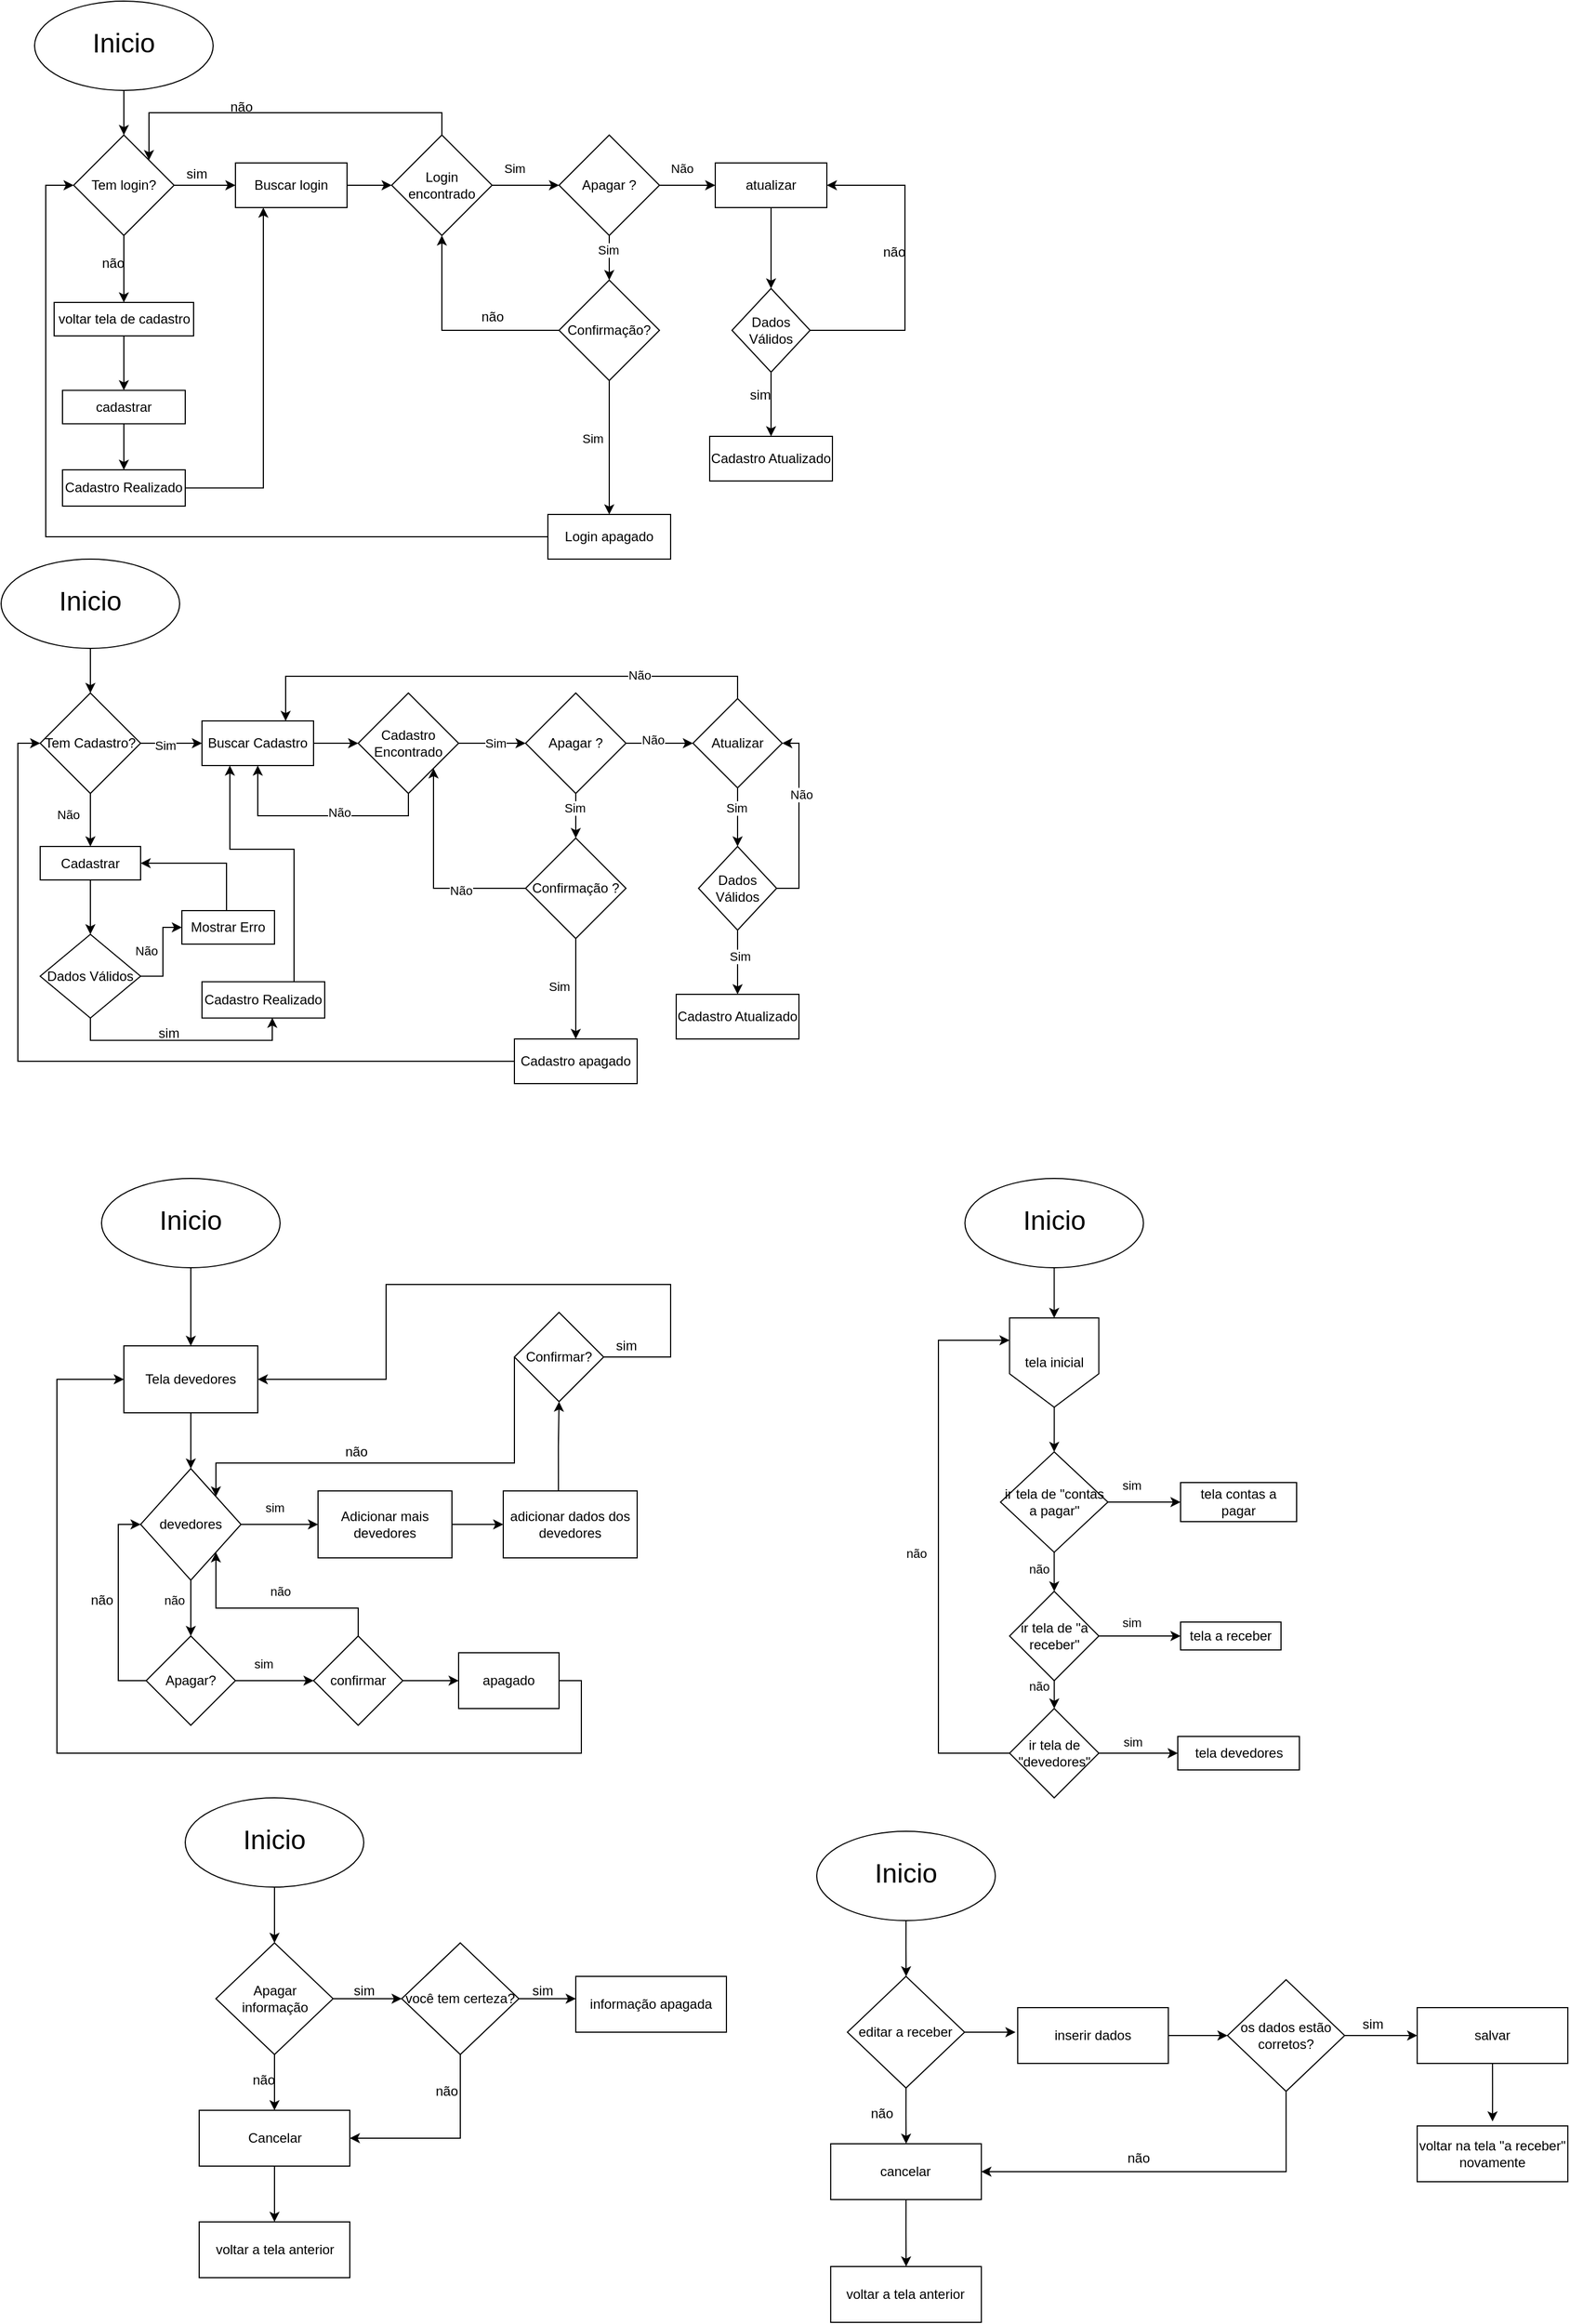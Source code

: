 <mxfile version="24.5.5" type="device">
  <diagram name="Página-1" id="ToC_K7_3noXc_YA-z4Sv">
    <mxGraphModel dx="1687" dy="2089" grid="1" gridSize="10" guides="1" tooltips="1" connect="1" arrows="1" fold="1" page="1" pageScale="1" pageWidth="827" pageHeight="1169" math="0" shadow="0">
      <root>
        <mxCell id="0" />
        <mxCell id="1" parent="0" />
        <mxCell id="uq9chqA1jIwlqfnX0zTk-1" style="edgeStyle=orthogonalEdgeStyle;rounded=0;orthogonalLoop=1;jettySize=auto;html=1;entryX=0.5;entryY=0;entryDx=0;entryDy=0;" parent="1" source="uq9chqA1jIwlqfnX0zTk-2" target="uq9chqA1jIwlqfnX0zTk-7" edge="1">
          <mxGeometry relative="1" as="geometry" />
        </mxCell>
        <mxCell id="uq9chqA1jIwlqfnX0zTk-2" value="&lt;p style=&quot;line-height: 120%;&quot;&gt;&lt;font style=&quot;font-size: 24px;&quot;&gt;Inicio&lt;/font&gt;&lt;/p&gt;" style="ellipse;whiteSpace=wrap;html=1;" parent="1" vertex="1">
          <mxGeometry x="70" y="270" width="160" height="80" as="geometry" />
        </mxCell>
        <mxCell id="uq9chqA1jIwlqfnX0zTk-3" style="edgeStyle=orthogonalEdgeStyle;rounded=0;orthogonalLoop=1;jettySize=auto;html=1;entryX=0;entryY=0.5;entryDx=0;entryDy=0;" parent="1" source="uq9chqA1jIwlqfnX0zTk-7" target="uq9chqA1jIwlqfnX0zTk-9" edge="1">
          <mxGeometry relative="1" as="geometry" />
        </mxCell>
        <mxCell id="uq9chqA1jIwlqfnX0zTk-4" value="Sim" style="edgeLabel;html=1;align=center;verticalAlign=middle;resizable=0;points=[];" parent="uq9chqA1jIwlqfnX0zTk-3" vertex="1" connectable="0">
          <mxGeometry x="-0.2" y="-2" relative="1" as="geometry">
            <mxPoint as="offset" />
          </mxGeometry>
        </mxCell>
        <mxCell id="uq9chqA1jIwlqfnX0zTk-5" style="edgeStyle=orthogonalEdgeStyle;rounded=0;orthogonalLoop=1;jettySize=auto;html=1;exitX=0.5;exitY=1;exitDx=0;exitDy=0;" parent="1" source="uq9chqA1jIwlqfnX0zTk-7" target="uq9chqA1jIwlqfnX0zTk-39" edge="1">
          <mxGeometry relative="1" as="geometry" />
        </mxCell>
        <mxCell id="uq9chqA1jIwlqfnX0zTk-6" value="Não" style="edgeLabel;html=1;align=center;verticalAlign=middle;resizable=0;points=[];" parent="uq9chqA1jIwlqfnX0zTk-5" vertex="1" connectable="0">
          <mxGeometry x="-0.479" y="-1" relative="1" as="geometry">
            <mxPoint x="-19" y="6" as="offset" />
          </mxGeometry>
        </mxCell>
        <mxCell id="uq9chqA1jIwlqfnX0zTk-7" value="Tem Cadastro?" style="rhombus;whiteSpace=wrap;html=1;" parent="1" vertex="1">
          <mxGeometry x="105" y="390" width="90" height="90" as="geometry" />
        </mxCell>
        <mxCell id="uq9chqA1jIwlqfnX0zTk-8" style="edgeStyle=orthogonalEdgeStyle;rounded=0;orthogonalLoop=1;jettySize=auto;html=1;exitX=1;exitY=0.5;exitDx=0;exitDy=0;entryX=0;entryY=0.5;entryDx=0;entryDy=0;" parent="1" source="uq9chqA1jIwlqfnX0zTk-9" target="uq9chqA1jIwlqfnX0zTk-14" edge="1">
          <mxGeometry relative="1" as="geometry" />
        </mxCell>
        <mxCell id="uq9chqA1jIwlqfnX0zTk-9" value="Buscar Cadastro" style="rounded=0;whiteSpace=wrap;html=1;" parent="1" vertex="1">
          <mxGeometry x="250" y="415" width="100" height="40" as="geometry" />
        </mxCell>
        <mxCell id="uq9chqA1jIwlqfnX0zTk-10" style="edgeStyle=orthogonalEdgeStyle;rounded=0;orthogonalLoop=1;jettySize=auto;html=1;exitX=0.5;exitY=1;exitDx=0;exitDy=0;entryX=0.5;entryY=1;entryDx=0;entryDy=0;" parent="1" source="uq9chqA1jIwlqfnX0zTk-14" target="uq9chqA1jIwlqfnX0zTk-9" edge="1">
          <mxGeometry relative="1" as="geometry" />
        </mxCell>
        <mxCell id="uq9chqA1jIwlqfnX0zTk-11" value="Não" style="edgeLabel;html=1;align=center;verticalAlign=middle;resizable=0;points=[];" parent="uq9chqA1jIwlqfnX0zTk-10" vertex="1" connectable="0">
          <mxGeometry x="-0.182" y="-3" relative="1" as="geometry">
            <mxPoint as="offset" />
          </mxGeometry>
        </mxCell>
        <mxCell id="uq9chqA1jIwlqfnX0zTk-12" style="edgeStyle=orthogonalEdgeStyle;rounded=0;orthogonalLoop=1;jettySize=auto;html=1;exitX=1;exitY=0.5;exitDx=0;exitDy=0;entryX=0;entryY=0.5;entryDx=0;entryDy=0;" parent="1" source="uq9chqA1jIwlqfnX0zTk-14" target="uq9chqA1jIwlqfnX0zTk-19" edge="1">
          <mxGeometry relative="1" as="geometry" />
        </mxCell>
        <mxCell id="uq9chqA1jIwlqfnX0zTk-13" value="Sim" style="edgeLabel;html=1;align=center;verticalAlign=middle;resizable=0;points=[];" parent="uq9chqA1jIwlqfnX0zTk-12" vertex="1" connectable="0">
          <mxGeometry x="0.087" relative="1" as="geometry">
            <mxPoint as="offset" />
          </mxGeometry>
        </mxCell>
        <mxCell id="uq9chqA1jIwlqfnX0zTk-14" value="Cadastro Encontrado" style="rhombus;whiteSpace=wrap;html=1;" parent="1" vertex="1">
          <mxGeometry x="390" y="390" width="90" height="90" as="geometry" />
        </mxCell>
        <mxCell id="uq9chqA1jIwlqfnX0zTk-15" style="edgeStyle=orthogonalEdgeStyle;rounded=0;orthogonalLoop=1;jettySize=auto;html=1;exitX=0.5;exitY=1;exitDx=0;exitDy=0;entryX=0.5;entryY=0;entryDx=0;entryDy=0;" parent="1" source="uq9chqA1jIwlqfnX0zTk-19" target="uq9chqA1jIwlqfnX0zTk-24" edge="1">
          <mxGeometry relative="1" as="geometry" />
        </mxCell>
        <mxCell id="uq9chqA1jIwlqfnX0zTk-16" value="Sim" style="edgeLabel;html=1;align=center;verticalAlign=middle;resizable=0;points=[];" parent="uq9chqA1jIwlqfnX0zTk-15" vertex="1" connectable="0">
          <mxGeometry x="-0.379" y="-1" relative="1" as="geometry">
            <mxPoint as="offset" />
          </mxGeometry>
        </mxCell>
        <mxCell id="uq9chqA1jIwlqfnX0zTk-17" style="edgeStyle=orthogonalEdgeStyle;rounded=0;orthogonalLoop=1;jettySize=auto;html=1;exitX=1;exitY=0.5;exitDx=0;exitDy=0;entryX=0;entryY=0.5;entryDx=0;entryDy=0;" parent="1" source="uq9chqA1jIwlqfnX0zTk-19" target="uq9chqA1jIwlqfnX0zTk-31" edge="1">
          <mxGeometry relative="1" as="geometry" />
        </mxCell>
        <mxCell id="uq9chqA1jIwlqfnX0zTk-18" value="Não" style="edgeLabel;html=1;align=center;verticalAlign=middle;resizable=0;points=[];" parent="uq9chqA1jIwlqfnX0zTk-17" vertex="1" connectable="0">
          <mxGeometry x="-0.221" y="3" relative="1" as="geometry">
            <mxPoint as="offset" />
          </mxGeometry>
        </mxCell>
        <mxCell id="uq9chqA1jIwlqfnX0zTk-19" value="Apagar ?" style="rhombus;whiteSpace=wrap;html=1;" parent="1" vertex="1">
          <mxGeometry x="540" y="390" width="90" height="90" as="geometry" />
        </mxCell>
        <mxCell id="uq9chqA1jIwlqfnX0zTk-20" style="edgeStyle=orthogonalEdgeStyle;rounded=0;orthogonalLoop=1;jettySize=auto;html=1;exitX=0.5;exitY=1;exitDx=0;exitDy=0;entryX=0.5;entryY=0;entryDx=0;entryDy=0;" parent="1" source="uq9chqA1jIwlqfnX0zTk-24" target="uq9chqA1jIwlqfnX0zTk-26" edge="1">
          <mxGeometry relative="1" as="geometry" />
        </mxCell>
        <mxCell id="uq9chqA1jIwlqfnX0zTk-21" value="Sim" style="edgeLabel;html=1;align=center;verticalAlign=middle;resizable=0;points=[];" parent="uq9chqA1jIwlqfnX0zTk-20" vertex="1" connectable="0">
          <mxGeometry x="-0.425" y="-1" relative="1" as="geometry">
            <mxPoint x="-14" y="17" as="offset" />
          </mxGeometry>
        </mxCell>
        <mxCell id="uq9chqA1jIwlqfnX0zTk-22" style="edgeStyle=orthogonalEdgeStyle;rounded=0;orthogonalLoop=1;jettySize=auto;html=1;entryX=1;entryY=1;entryDx=0;entryDy=0;" parent="1" source="uq9chqA1jIwlqfnX0zTk-24" target="uq9chqA1jIwlqfnX0zTk-14" edge="1">
          <mxGeometry relative="1" as="geometry" />
        </mxCell>
        <mxCell id="uq9chqA1jIwlqfnX0zTk-23" value="Não" style="edgeLabel;html=1;align=center;verticalAlign=middle;resizable=0;points=[];" parent="uq9chqA1jIwlqfnX0zTk-22" vertex="1" connectable="0">
          <mxGeometry x="-0.385" y="2" relative="1" as="geometry">
            <mxPoint as="offset" />
          </mxGeometry>
        </mxCell>
        <mxCell id="uq9chqA1jIwlqfnX0zTk-24" value="Confirmação ?" style="rhombus;whiteSpace=wrap;html=1;" parent="1" vertex="1">
          <mxGeometry x="540" y="520" width="90" height="90" as="geometry" />
        </mxCell>
        <mxCell id="uq9chqA1jIwlqfnX0zTk-25" style="edgeStyle=orthogonalEdgeStyle;rounded=0;orthogonalLoop=1;jettySize=auto;html=1;entryX=0;entryY=0.5;entryDx=0;entryDy=0;" parent="1" source="uq9chqA1jIwlqfnX0zTk-26" target="uq9chqA1jIwlqfnX0zTk-7" edge="1">
          <mxGeometry relative="1" as="geometry" />
        </mxCell>
        <mxCell id="uq9chqA1jIwlqfnX0zTk-26" value="Cadastro apagado" style="rounded=0;whiteSpace=wrap;html=1;" parent="1" vertex="1">
          <mxGeometry x="530" y="700" width="110" height="40" as="geometry" />
        </mxCell>
        <mxCell id="uq9chqA1jIwlqfnX0zTk-27" style="edgeStyle=orthogonalEdgeStyle;rounded=0;orthogonalLoop=1;jettySize=auto;html=1;entryX=0.5;entryY=0;entryDx=0;entryDy=0;" parent="1" source="uq9chqA1jIwlqfnX0zTk-31" target="uq9chqA1jIwlqfnX0zTk-36" edge="1">
          <mxGeometry relative="1" as="geometry" />
        </mxCell>
        <mxCell id="uq9chqA1jIwlqfnX0zTk-28" value="Sim" style="edgeLabel;html=1;align=center;verticalAlign=middle;resizable=0;points=[];" parent="uq9chqA1jIwlqfnX0zTk-27" vertex="1" connectable="0">
          <mxGeometry x="-0.329" y="-1" relative="1" as="geometry">
            <mxPoint as="offset" />
          </mxGeometry>
        </mxCell>
        <mxCell id="uq9chqA1jIwlqfnX0zTk-29" style="edgeStyle=orthogonalEdgeStyle;rounded=0;orthogonalLoop=1;jettySize=auto;html=1;exitX=0.5;exitY=0;exitDx=0;exitDy=0;entryX=0.75;entryY=0;entryDx=0;entryDy=0;" parent="1" source="uq9chqA1jIwlqfnX0zTk-31" target="uq9chqA1jIwlqfnX0zTk-9" edge="1">
          <mxGeometry relative="1" as="geometry" />
        </mxCell>
        <mxCell id="uq9chqA1jIwlqfnX0zTk-30" value="Não" style="edgeLabel;html=1;align=center;verticalAlign=middle;resizable=0;points=[];" parent="uq9chqA1jIwlqfnX0zTk-29" vertex="1" connectable="0">
          <mxGeometry x="-0.534" y="-1" relative="1" as="geometry">
            <mxPoint as="offset" />
          </mxGeometry>
        </mxCell>
        <mxCell id="uq9chqA1jIwlqfnX0zTk-31" value="Atualizar" style="rhombus;whiteSpace=wrap;html=1;" parent="1" vertex="1">
          <mxGeometry x="690" y="395" width="80" height="80" as="geometry" />
        </mxCell>
        <mxCell id="uq9chqA1jIwlqfnX0zTk-32" style="edgeStyle=orthogonalEdgeStyle;rounded=0;orthogonalLoop=1;jettySize=auto;html=1;exitX=1;exitY=0.5;exitDx=0;exitDy=0;entryX=1;entryY=0.5;entryDx=0;entryDy=0;" parent="1" source="uq9chqA1jIwlqfnX0zTk-36" target="uq9chqA1jIwlqfnX0zTk-31" edge="1">
          <mxGeometry relative="1" as="geometry" />
        </mxCell>
        <mxCell id="uq9chqA1jIwlqfnX0zTk-33" value="Não" style="edgeLabel;html=1;align=center;verticalAlign=middle;resizable=0;points=[];" parent="uq9chqA1jIwlqfnX0zTk-32" vertex="1" connectable="0">
          <mxGeometry x="0.263" y="-2" relative="1" as="geometry">
            <mxPoint as="offset" />
          </mxGeometry>
        </mxCell>
        <mxCell id="uq9chqA1jIwlqfnX0zTk-34" style="edgeStyle=orthogonalEdgeStyle;rounded=0;orthogonalLoop=1;jettySize=auto;html=1;exitX=0.5;exitY=1;exitDx=0;exitDy=0;entryX=0.5;entryY=0;entryDx=0;entryDy=0;" parent="1" source="uq9chqA1jIwlqfnX0zTk-36" target="uq9chqA1jIwlqfnX0zTk-37" edge="1">
          <mxGeometry relative="1" as="geometry" />
        </mxCell>
        <mxCell id="uq9chqA1jIwlqfnX0zTk-35" value="Sim" style="edgeLabel;html=1;align=center;verticalAlign=middle;resizable=0;points=[];" parent="uq9chqA1jIwlqfnX0zTk-34" vertex="1" connectable="0">
          <mxGeometry x="-0.175" y="2" relative="1" as="geometry">
            <mxPoint as="offset" />
          </mxGeometry>
        </mxCell>
        <mxCell id="uq9chqA1jIwlqfnX0zTk-36" value="Dados Válidos" style="rhombus;whiteSpace=wrap;html=1;" parent="1" vertex="1">
          <mxGeometry x="695" y="527.5" width="70" height="75" as="geometry" />
        </mxCell>
        <mxCell id="uq9chqA1jIwlqfnX0zTk-37" value="Cadastro Atualizado" style="rounded=0;whiteSpace=wrap;html=1;" parent="1" vertex="1">
          <mxGeometry x="675" y="660" width="110" height="40" as="geometry" />
        </mxCell>
        <mxCell id="uq9chqA1jIwlqfnX0zTk-38" style="edgeStyle=orthogonalEdgeStyle;rounded=0;orthogonalLoop=1;jettySize=auto;html=1;entryX=0.5;entryY=0;entryDx=0;entryDy=0;" parent="1" source="uq9chqA1jIwlqfnX0zTk-39" target="uq9chqA1jIwlqfnX0zTk-45" edge="1">
          <mxGeometry relative="1" as="geometry" />
        </mxCell>
        <mxCell id="uq9chqA1jIwlqfnX0zTk-39" value="Cadastrar" style="rounded=0;whiteSpace=wrap;html=1;" parent="1" vertex="1">
          <mxGeometry x="105" y="527.5" width="90" height="30" as="geometry" />
        </mxCell>
        <mxCell id="uq9chqA1jIwlqfnX0zTk-41" style="edgeStyle=orthogonalEdgeStyle;rounded=0;orthogonalLoop=1;jettySize=auto;html=1;entryX=0;entryY=0.5;entryDx=0;entryDy=0;" parent="1" source="uq9chqA1jIwlqfnX0zTk-45" target="uq9chqA1jIwlqfnX0zTk-47" edge="1">
          <mxGeometry relative="1" as="geometry" />
        </mxCell>
        <mxCell id="uq9chqA1jIwlqfnX0zTk-42" value="Não" style="edgeLabel;html=1;align=center;verticalAlign=middle;resizable=0;points=[];" parent="uq9chqA1jIwlqfnX0zTk-41" vertex="1" connectable="0">
          <mxGeometry x="0.004" relative="1" as="geometry">
            <mxPoint x="-15" y="-3" as="offset" />
          </mxGeometry>
        </mxCell>
        <mxCell id="uq9chqA1jIwlqfnX0zTk-45" value="Dados Válidos" style="rhombus;whiteSpace=wrap;html=1;" parent="1" vertex="1">
          <mxGeometry x="105" y="606.25" width="90" height="75" as="geometry" />
        </mxCell>
        <mxCell id="uq9chqA1jIwlqfnX0zTk-46" style="edgeStyle=orthogonalEdgeStyle;rounded=0;orthogonalLoop=1;jettySize=auto;html=1;entryX=1;entryY=0.5;entryDx=0;entryDy=0;" parent="1" source="uq9chqA1jIwlqfnX0zTk-47" target="uq9chqA1jIwlqfnX0zTk-39" edge="1">
          <mxGeometry relative="1" as="geometry">
            <Array as="points">
              <mxPoint x="272" y="543" />
            </Array>
          </mxGeometry>
        </mxCell>
        <mxCell id="uq9chqA1jIwlqfnX0zTk-47" value="Mostrar Erro" style="rounded=0;whiteSpace=wrap;html=1;" parent="1" vertex="1">
          <mxGeometry x="232" y="585" width="83" height="30" as="geometry" />
        </mxCell>
        <mxCell id="WmbxqslVKY_WEtifSj2N-9" style="edgeStyle=orthogonalEdgeStyle;rounded=0;orthogonalLoop=1;jettySize=auto;html=1;exitX=0.75;exitY=0;exitDx=0;exitDy=0;entryX=0.25;entryY=1;entryDx=0;entryDy=0;" parent="1" source="uq9chqA1jIwlqfnX0zTk-49" target="uq9chqA1jIwlqfnX0zTk-9" edge="1">
          <mxGeometry relative="1" as="geometry">
            <Array as="points">
              <mxPoint x="333" y="530" />
              <mxPoint x="275" y="530" />
            </Array>
          </mxGeometry>
        </mxCell>
        <mxCell id="uq9chqA1jIwlqfnX0zTk-49" value="Cadastro Realizado" style="rounded=0;whiteSpace=wrap;html=1;" parent="1" vertex="1">
          <mxGeometry x="250" y="648.75" width="110" height="32.5" as="geometry" />
        </mxCell>
        <mxCell id="uq9chqA1jIwlqfnX0zTk-50" style="edgeStyle=orthogonalEdgeStyle;rounded=0;orthogonalLoop=1;jettySize=auto;html=1;exitX=0.5;exitY=1;exitDx=0;exitDy=0;entryX=0.5;entryY=0;entryDx=0;entryDy=0;" parent="1" edge="1">
          <mxGeometry relative="1" as="geometry">
            <mxPoint x="1296" y="475.0" as="sourcePoint" />
          </mxGeometry>
        </mxCell>
        <mxCell id="uq9chqA1jIwlqfnX0zTk-51" style="edgeStyle=orthogonalEdgeStyle;rounded=0;orthogonalLoop=1;jettySize=auto;html=1;exitX=0.5;exitY=1;exitDx=0;exitDy=0;entryX=0.5;entryY=0;entryDx=0;entryDy=0;" parent="1" edge="1">
          <mxGeometry relative="1" as="geometry">
            <mxPoint x="1296" y="605.0" as="sourcePoint" />
          </mxGeometry>
        </mxCell>
        <mxCell id="uq9chqA1jIwlqfnX0zTk-52" style="edgeStyle=orthogonalEdgeStyle;rounded=0;orthogonalLoop=1;jettySize=auto;html=1;entryX=0;entryY=0.5;entryDx=0;entryDy=0;" parent="1" edge="1">
          <mxGeometry relative="1" as="geometry">
            <mxPoint x="1480" y="345" as="targetPoint" />
          </mxGeometry>
        </mxCell>
        <mxCell id="uq9chqA1jIwlqfnX0zTk-92" value="" style="edgeStyle=orthogonalEdgeStyle;rounded=0;orthogonalLoop=1;jettySize=auto;html=1;" parent="1" source="uq9chqA1jIwlqfnX0zTk-93" target="uq9chqA1jIwlqfnX0zTk-95" edge="1">
          <mxGeometry relative="1" as="geometry" />
        </mxCell>
        <mxCell id="uq9chqA1jIwlqfnX0zTk-93" value="&lt;p style=&quot;line-height: 120%;&quot;&gt;&lt;font style=&quot;font-size: 24px;&quot;&gt;Inicio&lt;/font&gt;&lt;/p&gt;" style="ellipse;whiteSpace=wrap;html=1;" parent="1" vertex="1">
          <mxGeometry x="933.75" y="825" width="160" height="80" as="geometry" />
        </mxCell>
        <mxCell id="uq9chqA1jIwlqfnX0zTk-94" value="" style="edgeStyle=orthogonalEdgeStyle;rounded=0;orthogonalLoop=1;jettySize=auto;html=1;" parent="1" source="uq9chqA1jIwlqfnX0zTk-95" target="uq9chqA1jIwlqfnX0zTk-100" edge="1">
          <mxGeometry relative="1" as="geometry" />
        </mxCell>
        <mxCell id="uq9chqA1jIwlqfnX0zTk-95" value="tela inicial" style="shape=offPageConnector;whiteSpace=wrap;html=1;" parent="1" vertex="1">
          <mxGeometry x="973.75" y="950" width="80" height="80" as="geometry" />
        </mxCell>
        <mxCell id="uq9chqA1jIwlqfnX0zTk-96" value="" style="edgeStyle=orthogonalEdgeStyle;rounded=0;orthogonalLoop=1;jettySize=auto;html=1;" parent="1" source="uq9chqA1jIwlqfnX0zTk-100" target="uq9chqA1jIwlqfnX0zTk-110" edge="1">
          <mxGeometry relative="1" as="geometry" />
        </mxCell>
        <mxCell id="uq9chqA1jIwlqfnX0zTk-97" value="não" style="edgeLabel;html=1;align=center;verticalAlign=middle;resizable=0;points=[];" parent="uq9chqA1jIwlqfnX0zTk-96" vertex="1" connectable="0">
          <mxGeometry x="-0.541" y="1" relative="1" as="geometry">
            <mxPoint x="-15" y="7" as="offset" />
          </mxGeometry>
        </mxCell>
        <mxCell id="uq9chqA1jIwlqfnX0zTk-98" value="" style="edgeStyle=orthogonalEdgeStyle;rounded=0;orthogonalLoop=1;jettySize=auto;html=1;" parent="1" source="uq9chqA1jIwlqfnX0zTk-100" target="uq9chqA1jIwlqfnX0zTk-111" edge="1">
          <mxGeometry relative="1" as="geometry" />
        </mxCell>
        <mxCell id="uq9chqA1jIwlqfnX0zTk-99" value="sim" style="edgeLabel;html=1;align=center;verticalAlign=middle;resizable=0;points=[];" parent="uq9chqA1jIwlqfnX0zTk-98" vertex="1" connectable="0">
          <mxGeometry x="-0.106" y="-1" relative="1" as="geometry">
            <mxPoint x="-8" y="-16" as="offset" />
          </mxGeometry>
        </mxCell>
        <mxCell id="uq9chqA1jIwlqfnX0zTk-100" value="ir tela de &quot;contas&lt;div&gt;a pagar&quot;&lt;/div&gt;" style="rhombus;whiteSpace=wrap;html=1;" parent="1" vertex="1">
          <mxGeometry x="965.63" y="1070" width="96.25" height="90" as="geometry" />
        </mxCell>
        <mxCell id="uq9chqA1jIwlqfnX0zTk-101" style="edgeStyle=orthogonalEdgeStyle;rounded=0;orthogonalLoop=1;jettySize=auto;html=1;exitX=0;exitY=0.5;exitDx=0;exitDy=0;entryX=0;entryY=0.25;entryDx=0;entryDy=0;" parent="1" source="uq9chqA1jIwlqfnX0zTk-105" target="uq9chqA1jIwlqfnX0zTk-95" edge="1">
          <mxGeometry relative="1" as="geometry">
            <Array as="points">
              <mxPoint x="910" y="1340" />
              <mxPoint x="910" y="970" />
            </Array>
          </mxGeometry>
        </mxCell>
        <mxCell id="uq9chqA1jIwlqfnX0zTk-102" value="não" style="edgeLabel;html=1;align=center;verticalAlign=middle;resizable=0;points=[];" parent="uq9chqA1jIwlqfnX0zTk-101" vertex="1" connectable="0">
          <mxGeometry x="0.064" y="2" relative="1" as="geometry">
            <mxPoint x="-18" y="21" as="offset" />
          </mxGeometry>
        </mxCell>
        <mxCell id="uq9chqA1jIwlqfnX0zTk-103" value="" style="edgeStyle=orthogonalEdgeStyle;rounded=0;orthogonalLoop=1;jettySize=auto;html=1;" parent="1" source="uq9chqA1jIwlqfnX0zTk-105" target="uq9chqA1jIwlqfnX0zTk-113" edge="1">
          <mxGeometry relative="1" as="geometry" />
        </mxCell>
        <mxCell id="uq9chqA1jIwlqfnX0zTk-104" value="sim" style="edgeLabel;html=1;align=center;verticalAlign=middle;resizable=0;points=[];" parent="uq9chqA1jIwlqfnX0zTk-103" vertex="1" connectable="0">
          <mxGeometry x="-0.484" y="-1" relative="1" as="geometry">
            <mxPoint x="11" y="-11" as="offset" />
          </mxGeometry>
        </mxCell>
        <mxCell id="uq9chqA1jIwlqfnX0zTk-105" value="ir tela de &quot;devedores&quot;" style="rhombus;whiteSpace=wrap;html=1;" parent="1" vertex="1">
          <mxGeometry x="973.75" y="1300" width="80" height="80" as="geometry" />
        </mxCell>
        <mxCell id="uq9chqA1jIwlqfnX0zTk-106" value="" style="edgeStyle=orthogonalEdgeStyle;rounded=0;orthogonalLoop=1;jettySize=auto;html=1;" parent="1" source="uq9chqA1jIwlqfnX0zTk-110" target="uq9chqA1jIwlqfnX0zTk-105" edge="1">
          <mxGeometry relative="1" as="geometry" />
        </mxCell>
        <mxCell id="uq9chqA1jIwlqfnX0zTk-107" value="não" style="edgeLabel;html=1;align=center;verticalAlign=middle;resizable=0;points=[];" parent="uq9chqA1jIwlqfnX0zTk-106" vertex="1" connectable="0">
          <mxGeometry x="0.417" y="1" relative="1" as="geometry">
            <mxPoint x="-15" y="-4" as="offset" />
          </mxGeometry>
        </mxCell>
        <mxCell id="uq9chqA1jIwlqfnX0zTk-108" value="" style="edgeStyle=orthogonalEdgeStyle;rounded=0;orthogonalLoop=1;jettySize=auto;html=1;" parent="1" source="uq9chqA1jIwlqfnX0zTk-110" target="uq9chqA1jIwlqfnX0zTk-112" edge="1">
          <mxGeometry relative="1" as="geometry" />
        </mxCell>
        <mxCell id="uq9chqA1jIwlqfnX0zTk-109" value="sim" style="edgeLabel;html=1;align=center;verticalAlign=middle;resizable=0;points=[];" parent="uq9chqA1jIwlqfnX0zTk-108" vertex="1" connectable="0">
          <mxGeometry x="-0.256" y="4" relative="1" as="geometry">
            <mxPoint x="2" y="-8" as="offset" />
          </mxGeometry>
        </mxCell>
        <mxCell id="uq9chqA1jIwlqfnX0zTk-110" value="ir tela de &quot;a receber&quot;" style="rhombus;whiteSpace=wrap;html=1;" parent="1" vertex="1">
          <mxGeometry x="973.76" y="1195" width="80" height="80" as="geometry" />
        </mxCell>
        <mxCell id="uq9chqA1jIwlqfnX0zTk-111" value="tela contas a pagar" style="rounded=0;whiteSpace=wrap;html=1;" parent="1" vertex="1">
          <mxGeometry x="1127" y="1097.5" width="104" height="35" as="geometry" />
        </mxCell>
        <mxCell id="uq9chqA1jIwlqfnX0zTk-112" value="tela a receber" style="rounded=0;whiteSpace=wrap;html=1;" parent="1" vertex="1">
          <mxGeometry x="1127" y="1222.5" width="90" height="25" as="geometry" />
        </mxCell>
        <mxCell id="uq9chqA1jIwlqfnX0zTk-113" value="tela devedores" style="rounded=0;whiteSpace=wrap;html=1;" parent="1" vertex="1">
          <mxGeometry x="1124.5" y="1325" width="109" height="30" as="geometry" />
        </mxCell>
        <mxCell id="uq9chqA1jIwlqfnX0zTk-116" style="edgeStyle=orthogonalEdgeStyle;rounded=0;orthogonalLoop=1;jettySize=auto;html=1;entryX=0;entryY=0.5;entryDx=0;entryDy=0;" parent="1" edge="1">
          <mxGeometry relative="1" as="geometry">
            <mxPoint x="2035" y="865" as="sourcePoint" />
          </mxGeometry>
        </mxCell>
        <mxCell id="uq9chqA1jIwlqfnX0zTk-117" value="Sim" style="edgeLabel;html=1;align=center;verticalAlign=middle;resizable=0;points=[];" parent="uq9chqA1jIwlqfnX0zTk-116" vertex="1" connectable="0">
          <mxGeometry x="-0.2" y="-2" relative="1" as="geometry">
            <mxPoint as="offset" />
          </mxGeometry>
        </mxCell>
        <mxCell id="uq9chqA1jIwlqfnX0zTk-118" style="edgeStyle=orthogonalEdgeStyle;rounded=0;orthogonalLoop=1;jettySize=auto;html=1;exitX=0.5;exitY=1;exitDx=0;exitDy=0;" parent="1" edge="1">
          <mxGeometry relative="1" as="geometry">
            <mxPoint x="1990" y="910" as="sourcePoint" />
          </mxGeometry>
        </mxCell>
        <mxCell id="uq9chqA1jIwlqfnX0zTk-119" value="Não" style="edgeLabel;html=1;align=center;verticalAlign=middle;resizable=0;points=[];" parent="uq9chqA1jIwlqfnX0zTk-118" vertex="1" connectable="0">
          <mxGeometry x="-0.479" y="-1" relative="1" as="geometry">
            <mxPoint as="offset" />
          </mxGeometry>
        </mxCell>
        <mxCell id="uq9chqA1jIwlqfnX0zTk-120" style="edgeStyle=orthogonalEdgeStyle;rounded=0;orthogonalLoop=1;jettySize=auto;html=1;exitX=1;exitY=0.5;exitDx=0;exitDy=0;entryX=0;entryY=0.5;entryDx=0;entryDy=0;" parent="1" edge="1">
          <mxGeometry relative="1" as="geometry">
            <mxPoint x="2190" y="865" as="sourcePoint" />
          </mxGeometry>
        </mxCell>
        <mxCell id="uq9chqA1jIwlqfnX0zTk-121" style="edgeStyle=orthogonalEdgeStyle;rounded=0;orthogonalLoop=1;jettySize=auto;html=1;exitX=0.5;exitY=1;exitDx=0;exitDy=0;entryX=0.5;entryY=1;entryDx=0;entryDy=0;" parent="1" edge="1">
          <mxGeometry relative="1" as="geometry">
            <mxPoint x="2140" y="885" as="targetPoint" />
          </mxGeometry>
        </mxCell>
        <mxCell id="uq9chqA1jIwlqfnX0zTk-122" value="Não" style="edgeLabel;html=1;align=center;verticalAlign=middle;resizable=0;points=[];" parent="uq9chqA1jIwlqfnX0zTk-121" vertex="1" connectable="0">
          <mxGeometry x="-0.182" y="-3" relative="1" as="geometry">
            <mxPoint as="offset" />
          </mxGeometry>
        </mxCell>
        <mxCell id="uq9chqA1jIwlqfnX0zTk-123" style="edgeStyle=orthogonalEdgeStyle;rounded=0;orthogonalLoop=1;jettySize=auto;html=1;entryX=0.5;entryY=0;entryDx=0;entryDy=0;" parent="1" edge="1">
          <mxGeometry relative="1" as="geometry">
            <mxPoint x="1990" y="1015" as="targetPoint" />
          </mxGeometry>
        </mxCell>
        <mxCell id="uq9chqA1jIwlqfnX0zTk-124" style="edgeStyle=orthogonalEdgeStyle;rounded=0;orthogonalLoop=1;jettySize=auto;html=1;entryX=0;entryY=0.5;entryDx=0;entryDy=0;" parent="1" edge="1">
          <mxGeometry relative="1" as="geometry">
            <mxPoint x="2070" y="1002.5" as="targetPoint" />
          </mxGeometry>
        </mxCell>
        <mxCell id="uq9chqA1jIwlqfnX0zTk-125" value="Não" style="edgeLabel;html=1;align=center;verticalAlign=middle;resizable=0;points=[];" parent="uq9chqA1jIwlqfnX0zTk-124" vertex="1" connectable="0">
          <mxGeometry x="0.004" relative="1" as="geometry">
            <mxPoint as="offset" />
          </mxGeometry>
        </mxCell>
        <mxCell id="uq9chqA1jIwlqfnX0zTk-126" style="edgeStyle=orthogonalEdgeStyle;rounded=0;orthogonalLoop=1;jettySize=auto;html=1;exitX=1;exitY=1;exitDx=0;exitDy=0;entryX=0;entryY=0.5;entryDx=0;entryDy=0;" parent="1" edge="1">
          <mxGeometry relative="1" as="geometry">
            <mxPoint x="2090" y="1066.25" as="targetPoint" />
          </mxGeometry>
        </mxCell>
        <mxCell id="uq9chqA1jIwlqfnX0zTk-127" value="Sim" style="edgeLabel;html=1;align=center;verticalAlign=middle;resizable=0;points=[];" parent="uq9chqA1jIwlqfnX0zTk-126" vertex="1" connectable="0">
          <mxGeometry x="-0.078" relative="1" as="geometry">
            <mxPoint as="offset" />
          </mxGeometry>
        </mxCell>
        <mxCell id="uq9chqA1jIwlqfnX0zTk-128" style="edgeStyle=orthogonalEdgeStyle;rounded=0;orthogonalLoop=1;jettySize=auto;html=1;entryX=1;entryY=0.5;entryDx=0;entryDy=0;" parent="1" edge="1">
          <mxGeometry relative="1" as="geometry">
            <Array as="points">
              <mxPoint x="2112" y="973" />
            </Array>
            <mxPoint x="2111.5" y="987.5" as="sourcePoint" />
          </mxGeometry>
        </mxCell>
        <mxCell id="uq9chqA1jIwlqfnX0zTk-129" style="edgeStyle=orthogonalEdgeStyle;rounded=0;orthogonalLoop=1;jettySize=auto;html=1;exitX=1;exitY=0.5;exitDx=0;exitDy=0;entryX=1;entryY=1;entryDx=0;entryDy=0;" parent="1" edge="1">
          <mxGeometry relative="1" as="geometry">
            <Array as="points">
              <mxPoint x="2220" y="1066" />
              <mxPoint x="2220" y="950" />
              <mxPoint x="2013" y="950" />
            </Array>
            <mxPoint x="2012.5" y="887.5" as="targetPoint" />
          </mxGeometry>
        </mxCell>
        <mxCell id="uq9chqA1jIwlqfnX0zTk-130" style="edgeStyle=orthogonalEdgeStyle;rounded=0;orthogonalLoop=1;jettySize=auto;html=1;exitX=0.5;exitY=1;exitDx=0;exitDy=0;entryX=0.5;entryY=0;entryDx=0;entryDy=0;" parent="1" edge="1">
          <mxGeometry relative="1" as="geometry">
            <mxPoint x="1990" y="770" as="sourcePoint" />
          </mxGeometry>
        </mxCell>
        <mxCell id="uq9chqA1jIwlqfnX0zTk-170" style="edgeStyle=orthogonalEdgeStyle;rounded=0;orthogonalLoop=1;jettySize=auto;html=1;exitX=0.5;exitY=1;exitDx=0;exitDy=0;entryX=0.5;entryY=0;entryDx=0;entryDy=0;" parent="1" source="uq9chqA1jIwlqfnX0zTk-171" target="uq9chqA1jIwlqfnX0zTk-176" edge="1">
          <mxGeometry relative="1" as="geometry" />
        </mxCell>
        <mxCell id="uq9chqA1jIwlqfnX0zTk-171" value="Tela devedores" style="rounded=0;whiteSpace=wrap;html=1;" parent="1" vertex="1">
          <mxGeometry x="180" y="975" width="120" height="60" as="geometry" />
        </mxCell>
        <mxCell id="uq9chqA1jIwlqfnX0zTk-172" style="edgeStyle=orthogonalEdgeStyle;rounded=0;orthogonalLoop=1;jettySize=auto;html=1;exitX=0.5;exitY=1;exitDx=0;exitDy=0;entryX=0.5;entryY=0;entryDx=0;entryDy=0;" parent="1" source="uq9chqA1jIwlqfnX0zTk-176" target="uq9chqA1jIwlqfnX0zTk-181" edge="1">
          <mxGeometry relative="1" as="geometry" />
        </mxCell>
        <mxCell id="uq9chqA1jIwlqfnX0zTk-173" value="não" style="edgeLabel;html=1;align=center;verticalAlign=middle;resizable=0;points=[];" parent="uq9chqA1jIwlqfnX0zTk-172" vertex="1" connectable="0">
          <mxGeometry x="-0.16" relative="1" as="geometry">
            <mxPoint x="-15" y="-3" as="offset" />
          </mxGeometry>
        </mxCell>
        <mxCell id="uq9chqA1jIwlqfnX0zTk-174" style="edgeStyle=orthogonalEdgeStyle;rounded=0;orthogonalLoop=1;jettySize=auto;html=1;exitX=1;exitY=0.5;exitDx=0;exitDy=0;entryX=0;entryY=0.5;entryDx=0;entryDy=0;" parent="1" source="uq9chqA1jIwlqfnX0zTk-176" target="uq9chqA1jIwlqfnX0zTk-183" edge="1">
          <mxGeometry relative="1" as="geometry" />
        </mxCell>
        <mxCell id="uq9chqA1jIwlqfnX0zTk-175" value="sim" style="edgeLabel;html=1;align=center;verticalAlign=middle;resizable=0;points=[];" parent="uq9chqA1jIwlqfnX0zTk-174" vertex="1" connectable="0">
          <mxGeometry x="-0.101" y="1" relative="1" as="geometry">
            <mxPoint x="-1" y="-14" as="offset" />
          </mxGeometry>
        </mxCell>
        <mxCell id="uq9chqA1jIwlqfnX0zTk-176" value="devedores" style="rhombus;whiteSpace=wrap;html=1;" parent="1" vertex="1">
          <mxGeometry x="195" y="1085" width="90" height="100" as="geometry" />
        </mxCell>
        <mxCell id="uq9chqA1jIwlqfnX0zTk-177" style="edgeStyle=orthogonalEdgeStyle;rounded=0;orthogonalLoop=1;jettySize=auto;html=1;exitX=0;exitY=0.5;exitDx=0;exitDy=0;entryX=0;entryY=0.5;entryDx=0;entryDy=0;" parent="1" source="uq9chqA1jIwlqfnX0zTk-181" target="uq9chqA1jIwlqfnX0zTk-176" edge="1">
          <mxGeometry relative="1" as="geometry" />
        </mxCell>
        <mxCell id="uq9chqA1jIwlqfnX0zTk-179" style="edgeStyle=orthogonalEdgeStyle;rounded=0;orthogonalLoop=1;jettySize=auto;html=1;exitX=1;exitY=0.5;exitDx=0;exitDy=0;entryX=0;entryY=0.5;entryDx=0;entryDy=0;" parent="1" source="uq9chqA1jIwlqfnX0zTk-181" target="uq9chqA1jIwlqfnX0zTk-187" edge="1">
          <mxGeometry relative="1" as="geometry" />
        </mxCell>
        <mxCell id="uq9chqA1jIwlqfnX0zTk-180" value="sim" style="edgeLabel;html=1;align=center;verticalAlign=middle;resizable=0;points=[];" parent="uq9chqA1jIwlqfnX0zTk-179" vertex="1" connectable="0">
          <mxGeometry x="-0.143" y="-1" relative="1" as="geometry">
            <mxPoint x="-5" y="-16" as="offset" />
          </mxGeometry>
        </mxCell>
        <mxCell id="uq9chqA1jIwlqfnX0zTk-181" value="Apagar?" style="rhombus;whiteSpace=wrap;html=1;" parent="1" vertex="1">
          <mxGeometry x="200" y="1235" width="80" height="80" as="geometry" />
        </mxCell>
        <mxCell id="TlD_r45z6NXdOLLPocvE-36" style="edgeStyle=orthogonalEdgeStyle;rounded=0;orthogonalLoop=1;jettySize=auto;html=1;exitX=1;exitY=0.5;exitDx=0;exitDy=0;" edge="1" parent="1" source="uq9chqA1jIwlqfnX0zTk-183" target="TlD_r45z6NXdOLLPocvE-33">
          <mxGeometry relative="1" as="geometry" />
        </mxCell>
        <mxCell id="uq9chqA1jIwlqfnX0zTk-183" value="Adicionar mais devedores" style="rounded=0;whiteSpace=wrap;html=1;" parent="1" vertex="1">
          <mxGeometry x="354" y="1105" width="120" height="60" as="geometry" />
        </mxCell>
        <mxCell id="uq9chqA1jIwlqfnX0zTk-184" style="edgeStyle=orthogonalEdgeStyle;rounded=0;orthogonalLoop=1;jettySize=auto;html=1;exitX=0.5;exitY=0;exitDx=0;exitDy=0;entryX=1;entryY=1;entryDx=0;entryDy=0;" parent="1" source="uq9chqA1jIwlqfnX0zTk-187" target="uq9chqA1jIwlqfnX0zTk-176" edge="1">
          <mxGeometry relative="1" as="geometry" />
        </mxCell>
        <mxCell id="uq9chqA1jIwlqfnX0zTk-185" value="não" style="edgeLabel;html=1;align=center;verticalAlign=middle;resizable=0;points=[];" parent="uq9chqA1jIwlqfnX0zTk-184" vertex="1" connectable="0">
          <mxGeometry x="-0.18" relative="1" as="geometry">
            <mxPoint x="-12" y="-15" as="offset" />
          </mxGeometry>
        </mxCell>
        <mxCell id="uq9chqA1jIwlqfnX0zTk-186" style="edgeStyle=orthogonalEdgeStyle;rounded=0;orthogonalLoop=1;jettySize=auto;html=1;exitX=1;exitY=0.5;exitDx=0;exitDy=0;entryX=0;entryY=0.5;entryDx=0;entryDy=0;" parent="1" source="uq9chqA1jIwlqfnX0zTk-187" target="uq9chqA1jIwlqfnX0zTk-189" edge="1">
          <mxGeometry relative="1" as="geometry" />
        </mxCell>
        <mxCell id="uq9chqA1jIwlqfnX0zTk-187" value="confirmar" style="rhombus;whiteSpace=wrap;html=1;" parent="1" vertex="1">
          <mxGeometry x="350" y="1235" width="80" height="80" as="geometry" />
        </mxCell>
        <mxCell id="uq9chqA1jIwlqfnX0zTk-188" style="edgeStyle=orthogonalEdgeStyle;rounded=0;orthogonalLoop=1;jettySize=auto;html=1;entryX=0;entryY=0.5;entryDx=0;entryDy=0;" parent="1" source="uq9chqA1jIwlqfnX0zTk-189" target="uq9chqA1jIwlqfnX0zTk-171" edge="1">
          <mxGeometry relative="1" as="geometry">
            <Array as="points">
              <mxPoint x="590" y="1275" />
              <mxPoint x="590" y="1340" />
              <mxPoint x="120" y="1340" />
              <mxPoint x="120" y="1005" />
            </Array>
          </mxGeometry>
        </mxCell>
        <mxCell id="uq9chqA1jIwlqfnX0zTk-189" value="apagado" style="rounded=0;whiteSpace=wrap;html=1;" parent="1" vertex="1">
          <mxGeometry x="480" y="1250" width="90" height="50" as="geometry" />
        </mxCell>
        <mxCell id="2ZzVXjPrMufIAR6hpr8i-3" style="edgeStyle=orthogonalEdgeStyle;rounded=0;orthogonalLoop=1;jettySize=auto;html=1;entryX=0.5;entryY=1;entryDx=0;entryDy=0;exitX=0.412;exitY=0.022;exitDx=0;exitDy=0;exitPerimeter=0;" parent="1" source="TlD_r45z6NXdOLLPocvE-33" target="uq9chqA1jIwlqfnX0zTk-194" edge="1">
          <mxGeometry relative="1" as="geometry">
            <mxPoint x="570" y="1100" as="sourcePoint" />
          </mxGeometry>
        </mxCell>
        <mxCell id="TlD_r45z6NXdOLLPocvE-37" style="edgeStyle=orthogonalEdgeStyle;rounded=0;orthogonalLoop=1;jettySize=auto;html=1;exitX=1;exitY=0.5;exitDx=0;exitDy=0;entryX=1;entryY=0.5;entryDx=0;entryDy=0;" edge="1" parent="1" source="uq9chqA1jIwlqfnX0zTk-194" target="uq9chqA1jIwlqfnX0zTk-171">
          <mxGeometry relative="1" as="geometry">
            <mxPoint x="660" y="985" as="targetPoint" />
            <Array as="points">
              <mxPoint x="670" y="985" />
              <mxPoint x="670" y="920" />
              <mxPoint x="415" y="920" />
              <mxPoint x="415" y="1005" />
            </Array>
          </mxGeometry>
        </mxCell>
        <mxCell id="TlD_r45z6NXdOLLPocvE-47" style="edgeStyle=orthogonalEdgeStyle;rounded=0;orthogonalLoop=1;jettySize=auto;html=1;exitX=0;exitY=0.5;exitDx=0;exitDy=0;entryX=1;entryY=0;entryDx=0;entryDy=0;" edge="1" parent="1" source="uq9chqA1jIwlqfnX0zTk-194" target="uq9chqA1jIwlqfnX0zTk-176">
          <mxGeometry relative="1" as="geometry">
            <Array as="points">
              <mxPoint x="530" y="1080" />
              <mxPoint x="263" y="1080" />
            </Array>
          </mxGeometry>
        </mxCell>
        <mxCell id="uq9chqA1jIwlqfnX0zTk-194" value="Confirmar?" style="rhombus;whiteSpace=wrap;html=1;" parent="1" vertex="1">
          <mxGeometry x="530" y="945" width="80" height="80" as="geometry" />
        </mxCell>
        <mxCell id="WmbxqslVKY_WEtifSj2N-7" style="edgeStyle=orthogonalEdgeStyle;rounded=0;orthogonalLoop=1;jettySize=auto;html=1;exitX=0.5;exitY=1;exitDx=0;exitDy=0;entryX=0.573;entryY=0.992;entryDx=0;entryDy=0;entryPerimeter=0;" parent="1" source="uq9chqA1jIwlqfnX0zTk-45" target="uq9chqA1jIwlqfnX0zTk-49" edge="1">
          <mxGeometry relative="1" as="geometry" />
        </mxCell>
        <mxCell id="WmbxqslVKY_WEtifSj2N-8" value="sim" style="text;html=1;align=center;verticalAlign=middle;resizable=0;points=[];autosize=1;strokeColor=none;fillColor=none;" parent="1" vertex="1">
          <mxGeometry x="200" y="680" width="40" height="30" as="geometry" />
        </mxCell>
        <mxCell id="WmbxqslVKY_WEtifSj2N-10" style="edgeStyle=orthogonalEdgeStyle;rounded=0;orthogonalLoop=1;jettySize=auto;html=1;entryX=0.5;entryY=0;entryDx=0;entryDy=0;" parent="1" source="WmbxqslVKY_WEtifSj2N-11" target="WmbxqslVKY_WEtifSj2N-16" edge="1">
          <mxGeometry relative="1" as="geometry" />
        </mxCell>
        <mxCell id="WmbxqslVKY_WEtifSj2N-11" value="&lt;p style=&quot;line-height: 120%;&quot;&gt;&lt;font style=&quot;font-size: 24px;&quot;&gt;Inicio&lt;/font&gt;&lt;/p&gt;" style="ellipse;whiteSpace=wrap;html=1;" parent="1" vertex="1">
          <mxGeometry x="100" y="-230" width="160" height="80" as="geometry" />
        </mxCell>
        <mxCell id="WmbxqslVKY_WEtifSj2N-12" style="edgeStyle=orthogonalEdgeStyle;rounded=0;orthogonalLoop=1;jettySize=auto;html=1;entryX=0;entryY=0.5;entryDx=0;entryDy=0;" parent="1" source="WmbxqslVKY_WEtifSj2N-16" target="WmbxqslVKY_WEtifSj2N-18" edge="1">
          <mxGeometry relative="1" as="geometry" />
        </mxCell>
        <mxCell id="WmbxqslVKY_WEtifSj2N-14" style="edgeStyle=orthogonalEdgeStyle;rounded=0;orthogonalLoop=1;jettySize=auto;html=1;exitX=0.5;exitY=1;exitDx=0;exitDy=0;" parent="1" source="WmbxqslVKY_WEtifSj2N-16" target="WmbxqslVKY_WEtifSj2N-48" edge="1">
          <mxGeometry relative="1" as="geometry" />
        </mxCell>
        <mxCell id="WmbxqslVKY_WEtifSj2N-16" value="Tem login?" style="rhombus;whiteSpace=wrap;html=1;" parent="1" vertex="1">
          <mxGeometry x="135" y="-110" width="90" height="90" as="geometry" />
        </mxCell>
        <mxCell id="WmbxqslVKY_WEtifSj2N-17" style="edgeStyle=orthogonalEdgeStyle;rounded=0;orthogonalLoop=1;jettySize=auto;html=1;exitX=1;exitY=0.5;exitDx=0;exitDy=0;entryX=0;entryY=0.5;entryDx=0;entryDy=0;" parent="1" source="WmbxqslVKY_WEtifSj2N-18" target="WmbxqslVKY_WEtifSj2N-23" edge="1">
          <mxGeometry relative="1" as="geometry" />
        </mxCell>
        <mxCell id="WmbxqslVKY_WEtifSj2N-18" value="Buscar login" style="rounded=0;whiteSpace=wrap;html=1;" parent="1" vertex="1">
          <mxGeometry x="280" y="-85" width="100" height="40" as="geometry" />
        </mxCell>
        <mxCell id="WmbxqslVKY_WEtifSj2N-21" style="edgeStyle=orthogonalEdgeStyle;rounded=0;orthogonalLoop=1;jettySize=auto;html=1;exitX=1;exitY=0.5;exitDx=0;exitDy=0;entryX=0;entryY=0.5;entryDx=0;entryDy=0;" parent="1" source="WmbxqslVKY_WEtifSj2N-23" target="WmbxqslVKY_WEtifSj2N-28" edge="1">
          <mxGeometry relative="1" as="geometry" />
        </mxCell>
        <mxCell id="WmbxqslVKY_WEtifSj2N-22" value="Sim" style="edgeLabel;html=1;align=center;verticalAlign=middle;resizable=0;points=[];" parent="WmbxqslVKY_WEtifSj2N-21" vertex="1" connectable="0">
          <mxGeometry x="0.087" relative="1" as="geometry">
            <mxPoint x="-13" y="-15" as="offset" />
          </mxGeometry>
        </mxCell>
        <mxCell id="TlD_r45z6NXdOLLPocvE-19" style="edgeStyle=orthogonalEdgeStyle;rounded=0;orthogonalLoop=1;jettySize=auto;html=1;exitX=0.5;exitY=0;exitDx=0;exitDy=0;entryX=1;entryY=0;entryDx=0;entryDy=0;" edge="1" parent="1" source="WmbxqslVKY_WEtifSj2N-23" target="WmbxqslVKY_WEtifSj2N-16">
          <mxGeometry relative="1" as="geometry">
            <Array as="points">
              <mxPoint x="465" y="-130" />
              <mxPoint x="203" y="-130" />
            </Array>
          </mxGeometry>
        </mxCell>
        <mxCell id="WmbxqslVKY_WEtifSj2N-23" value="Login encontrado" style="rhombus;whiteSpace=wrap;html=1;" parent="1" vertex="1">
          <mxGeometry x="420" y="-110" width="90" height="90" as="geometry" />
        </mxCell>
        <mxCell id="WmbxqslVKY_WEtifSj2N-24" style="edgeStyle=orthogonalEdgeStyle;rounded=0;orthogonalLoop=1;jettySize=auto;html=1;exitX=0.5;exitY=1;exitDx=0;exitDy=0;entryX=0.5;entryY=0;entryDx=0;entryDy=0;" parent="1" source="WmbxqslVKY_WEtifSj2N-28" target="WmbxqslVKY_WEtifSj2N-33" edge="1">
          <mxGeometry relative="1" as="geometry" />
        </mxCell>
        <mxCell id="WmbxqslVKY_WEtifSj2N-25" value="Sim" style="edgeLabel;html=1;align=center;verticalAlign=middle;resizable=0;points=[];" parent="WmbxqslVKY_WEtifSj2N-24" vertex="1" connectable="0">
          <mxGeometry x="-0.379" y="-1" relative="1" as="geometry">
            <mxPoint as="offset" />
          </mxGeometry>
        </mxCell>
        <mxCell id="WmbxqslVKY_WEtifSj2N-26" style="edgeStyle=orthogonalEdgeStyle;rounded=0;orthogonalLoop=1;jettySize=auto;html=1;exitX=1;exitY=0.5;exitDx=0;exitDy=0;entryX=0;entryY=0.5;entryDx=0;entryDy=0;" parent="1" source="WmbxqslVKY_WEtifSj2N-28" target="TlD_r45z6NXdOLLPocvE-23" edge="1">
          <mxGeometry relative="1" as="geometry">
            <mxPoint x="720" y="-65" as="targetPoint" />
          </mxGeometry>
        </mxCell>
        <mxCell id="WmbxqslVKY_WEtifSj2N-27" value="Não" style="edgeLabel;html=1;align=center;verticalAlign=middle;resizable=0;points=[];" parent="WmbxqslVKY_WEtifSj2N-26" vertex="1" connectable="0">
          <mxGeometry x="-0.221" y="3" relative="1" as="geometry">
            <mxPoint y="-12" as="offset" />
          </mxGeometry>
        </mxCell>
        <mxCell id="WmbxqslVKY_WEtifSj2N-28" value="Apagar ?" style="rhombus;whiteSpace=wrap;html=1;" parent="1" vertex="1">
          <mxGeometry x="570" y="-110" width="90" height="90" as="geometry" />
        </mxCell>
        <mxCell id="WmbxqslVKY_WEtifSj2N-29" style="edgeStyle=orthogonalEdgeStyle;rounded=0;orthogonalLoop=1;jettySize=auto;html=1;exitX=0.5;exitY=1;exitDx=0;exitDy=0;entryX=0.5;entryY=0;entryDx=0;entryDy=0;" parent="1" source="WmbxqslVKY_WEtifSj2N-33" target="WmbxqslVKY_WEtifSj2N-35" edge="1">
          <mxGeometry relative="1" as="geometry" />
        </mxCell>
        <mxCell id="WmbxqslVKY_WEtifSj2N-30" value="Sim" style="edgeLabel;html=1;align=center;verticalAlign=middle;resizable=0;points=[];" parent="WmbxqslVKY_WEtifSj2N-29" vertex="1" connectable="0">
          <mxGeometry x="-0.425" y="-1" relative="1" as="geometry">
            <mxPoint x="-14" y="17" as="offset" />
          </mxGeometry>
        </mxCell>
        <mxCell id="TlD_r45z6NXdOLLPocvE-26" style="edgeStyle=orthogonalEdgeStyle;rounded=0;orthogonalLoop=1;jettySize=auto;html=1;exitX=0;exitY=0.5;exitDx=0;exitDy=0;entryX=0.5;entryY=1;entryDx=0;entryDy=0;" edge="1" parent="1" source="WmbxqslVKY_WEtifSj2N-33" target="WmbxqslVKY_WEtifSj2N-23">
          <mxGeometry relative="1" as="geometry" />
        </mxCell>
        <mxCell id="WmbxqslVKY_WEtifSj2N-33" value="Confirmação?" style="rhombus;whiteSpace=wrap;html=1;" parent="1" vertex="1">
          <mxGeometry x="570" y="20" width="90" height="90" as="geometry" />
        </mxCell>
        <mxCell id="WmbxqslVKY_WEtifSj2N-34" style="edgeStyle=orthogonalEdgeStyle;rounded=0;orthogonalLoop=1;jettySize=auto;html=1;entryX=0;entryY=0.5;entryDx=0;entryDy=0;" parent="1" source="WmbxqslVKY_WEtifSj2N-35" target="WmbxqslVKY_WEtifSj2N-16" edge="1">
          <mxGeometry relative="1" as="geometry">
            <Array as="points">
              <mxPoint x="110" y="250" />
              <mxPoint x="110" y="-65" />
            </Array>
          </mxGeometry>
        </mxCell>
        <mxCell id="WmbxqslVKY_WEtifSj2N-35" value="Login apagado" style="rounded=0;whiteSpace=wrap;html=1;" parent="1" vertex="1">
          <mxGeometry x="560" y="230" width="110" height="40" as="geometry" />
        </mxCell>
        <mxCell id="WmbxqslVKY_WEtifSj2N-43" style="edgeStyle=orthogonalEdgeStyle;rounded=0;orthogonalLoop=1;jettySize=auto;html=1;exitX=0.5;exitY=1;exitDx=0;exitDy=0;entryX=0.5;entryY=0;entryDx=0;entryDy=0;" parent="1" source="WmbxqslVKY_WEtifSj2N-45" target="WmbxqslVKY_WEtifSj2N-46" edge="1">
          <mxGeometry relative="1" as="geometry" />
        </mxCell>
        <mxCell id="TlD_r45z6NXdOLLPocvE-24" style="edgeStyle=orthogonalEdgeStyle;rounded=0;orthogonalLoop=1;jettySize=auto;html=1;exitX=1;exitY=0.5;exitDx=0;exitDy=0;entryX=1;entryY=0.5;entryDx=0;entryDy=0;" edge="1" parent="1" source="WmbxqslVKY_WEtifSj2N-45" target="TlD_r45z6NXdOLLPocvE-23">
          <mxGeometry relative="1" as="geometry">
            <Array as="points">
              <mxPoint x="880" y="65" />
              <mxPoint x="880" y="-65" />
            </Array>
          </mxGeometry>
        </mxCell>
        <mxCell id="WmbxqslVKY_WEtifSj2N-45" value="Dados Válidos" style="rhombus;whiteSpace=wrap;html=1;" parent="1" vertex="1">
          <mxGeometry x="725" y="27.5" width="70" height="75" as="geometry" />
        </mxCell>
        <mxCell id="WmbxqslVKY_WEtifSj2N-46" value="Cadastro Atualizado" style="rounded=0;whiteSpace=wrap;html=1;" parent="1" vertex="1">
          <mxGeometry x="705" y="160" width="110" height="40" as="geometry" />
        </mxCell>
        <mxCell id="WmbxqslVKY_WEtifSj2N-64" style="edgeStyle=orthogonalEdgeStyle;rounded=0;orthogonalLoop=1;jettySize=auto;html=1;exitX=0.5;exitY=1;exitDx=0;exitDy=0;entryX=0.5;entryY=0;entryDx=0;entryDy=0;" parent="1" source="WmbxqslVKY_WEtifSj2N-48" target="WmbxqslVKY_WEtifSj2N-53" edge="1">
          <mxGeometry relative="1" as="geometry" />
        </mxCell>
        <mxCell id="WmbxqslVKY_WEtifSj2N-48" value="voltar tela de cadastro" style="rounded=0;whiteSpace=wrap;html=1;" parent="1" vertex="1">
          <mxGeometry x="117.5" y="40" width="125" height="30" as="geometry" />
        </mxCell>
        <mxCell id="WmbxqslVKY_WEtifSj2N-66" style="edgeStyle=orthogonalEdgeStyle;rounded=0;orthogonalLoop=1;jettySize=auto;html=1;exitX=0.5;exitY=1;exitDx=0;exitDy=0;entryX=0.5;entryY=0;entryDx=0;entryDy=0;" parent="1" source="WmbxqslVKY_WEtifSj2N-53" target="WmbxqslVKY_WEtifSj2N-55" edge="1">
          <mxGeometry relative="1" as="geometry" />
        </mxCell>
        <mxCell id="WmbxqslVKY_WEtifSj2N-53" value="cadastrar" style="rounded=0;whiteSpace=wrap;html=1;" parent="1" vertex="1">
          <mxGeometry x="125" y="118.75" width="110" height="30" as="geometry" />
        </mxCell>
        <mxCell id="WmbxqslVKY_WEtifSj2N-67" style="edgeStyle=orthogonalEdgeStyle;rounded=0;orthogonalLoop=1;jettySize=auto;html=1;exitX=1;exitY=0.5;exitDx=0;exitDy=0;entryX=0.25;entryY=1;entryDx=0;entryDy=0;" parent="1" source="WmbxqslVKY_WEtifSj2N-55" target="WmbxqslVKY_WEtifSj2N-18" edge="1">
          <mxGeometry relative="1" as="geometry" />
        </mxCell>
        <mxCell id="WmbxqslVKY_WEtifSj2N-55" value="Cadastro Realizado" style="rounded=0;whiteSpace=wrap;html=1;" parent="1" vertex="1">
          <mxGeometry x="125" y="190" width="110" height="32.5" as="geometry" />
        </mxCell>
        <mxCell id="WmbxqslVKY_WEtifSj2N-58" value="não" style="text;html=1;align=center;verticalAlign=middle;resizable=0;points=[];autosize=1;strokeColor=none;fillColor=none;" parent="1" vertex="1">
          <mxGeometry x="150" y="-10" width="40" height="30" as="geometry" />
        </mxCell>
        <mxCell id="WmbxqslVKY_WEtifSj2N-59" value="sim" style="text;html=1;align=center;verticalAlign=middle;resizable=0;points=[];autosize=1;strokeColor=none;fillColor=none;" parent="1" vertex="1">
          <mxGeometry x="225" y="-90" width="40" height="30" as="geometry" />
        </mxCell>
        <mxCell id="2ZzVXjPrMufIAR6hpr8i-2" style="edgeStyle=orthogonalEdgeStyle;rounded=0;orthogonalLoop=1;jettySize=auto;html=1;exitX=0.5;exitY=1;exitDx=0;exitDy=0;entryX=0.5;entryY=0;entryDx=0;entryDy=0;" parent="1" source="2ZzVXjPrMufIAR6hpr8i-1" target="uq9chqA1jIwlqfnX0zTk-171" edge="1">
          <mxGeometry relative="1" as="geometry" />
        </mxCell>
        <mxCell id="2ZzVXjPrMufIAR6hpr8i-1" value="&lt;p style=&quot;line-height: 120%;&quot;&gt;&lt;font style=&quot;font-size: 24px;&quot;&gt;Inicio&lt;/font&gt;&lt;/p&gt;" style="ellipse;whiteSpace=wrap;html=1;" parent="1" vertex="1">
          <mxGeometry x="160" y="825" width="160" height="80" as="geometry" />
        </mxCell>
        <mxCell id="2ZzVXjPrMufIAR6hpr8i-5" value="não" style="text;html=1;align=center;verticalAlign=middle;resizable=0;points=[];autosize=1;strokeColor=none;fillColor=none;" parent="1" vertex="1">
          <mxGeometry x="140" y="1188" width="40" height="30" as="geometry" />
        </mxCell>
        <mxCell id="2ZzVXjPrMufIAR6hpr8i-9" style="edgeStyle=orthogonalEdgeStyle;rounded=0;orthogonalLoop=1;jettySize=auto;html=1;exitX=0.5;exitY=1;exitDx=0;exitDy=0;entryX=0.5;entryY=0;entryDx=0;entryDy=0;" parent="1" source="2ZzVXjPrMufIAR6hpr8i-6" target="2ZzVXjPrMufIAR6hpr8i-8" edge="1">
          <mxGeometry relative="1" as="geometry" />
        </mxCell>
        <mxCell id="2ZzVXjPrMufIAR6hpr8i-6" value="&lt;p style=&quot;line-height: 120%;&quot;&gt;&lt;font style=&quot;font-size: 24px;&quot;&gt;Inicio&lt;/font&gt;&lt;/p&gt;" style="ellipse;whiteSpace=wrap;html=1;" parent="1" vertex="1">
          <mxGeometry x="235" y="1380" width="160" height="80" as="geometry" />
        </mxCell>
        <mxCell id="2ZzVXjPrMufIAR6hpr8i-10" style="edgeStyle=orthogonalEdgeStyle;rounded=0;orthogonalLoop=1;jettySize=auto;html=1;exitX=1;exitY=0.5;exitDx=0;exitDy=0;" parent="1" source="2ZzVXjPrMufIAR6hpr8i-8" edge="1">
          <mxGeometry relative="1" as="geometry">
            <mxPoint x="429" y="1560" as="targetPoint" />
          </mxGeometry>
        </mxCell>
        <mxCell id="2ZzVXjPrMufIAR6hpr8i-16" style="edgeStyle=orthogonalEdgeStyle;rounded=0;orthogonalLoop=1;jettySize=auto;html=1;exitX=0.5;exitY=1;exitDx=0;exitDy=0;" parent="1" source="2ZzVXjPrMufIAR6hpr8i-8" edge="1">
          <mxGeometry relative="1" as="geometry">
            <mxPoint x="315" y="1660" as="targetPoint" />
          </mxGeometry>
        </mxCell>
        <mxCell id="2ZzVXjPrMufIAR6hpr8i-8" value="Apagar&lt;div&gt;informação&lt;/div&gt;" style="rhombus;whiteSpace=wrap;html=1;" parent="1" vertex="1">
          <mxGeometry x="262.5" y="1510" width="105" height="100" as="geometry" />
        </mxCell>
        <mxCell id="2ZzVXjPrMufIAR6hpr8i-12" value="sim" style="text;html=1;align=center;verticalAlign=middle;resizable=0;points=[];autosize=1;strokeColor=none;fillColor=none;" parent="1" vertex="1">
          <mxGeometry x="375" y="1538" width="40" height="30" as="geometry" />
        </mxCell>
        <mxCell id="2ZzVXjPrMufIAR6hpr8i-14" style="edgeStyle=orthogonalEdgeStyle;rounded=0;orthogonalLoop=1;jettySize=auto;html=1;exitX=1;exitY=0.5;exitDx=0;exitDy=0;" parent="1" source="2ZzVXjPrMufIAR6hpr8i-13" edge="1">
          <mxGeometry relative="1" as="geometry">
            <mxPoint x="585" y="1560" as="targetPoint" />
          </mxGeometry>
        </mxCell>
        <mxCell id="TlD_r45z6NXdOLLPocvE-2" style="edgeStyle=orthogonalEdgeStyle;rounded=0;orthogonalLoop=1;jettySize=auto;html=1;exitX=0.5;exitY=1;exitDx=0;exitDy=0;entryX=1;entryY=0.5;entryDx=0;entryDy=0;" edge="1" parent="1" source="2ZzVXjPrMufIAR6hpr8i-13" target="2ZzVXjPrMufIAR6hpr8i-17">
          <mxGeometry relative="1" as="geometry" />
        </mxCell>
        <mxCell id="2ZzVXjPrMufIAR6hpr8i-13" value="você tem certeza?" style="rhombus;whiteSpace=wrap;html=1;" parent="1" vertex="1">
          <mxGeometry x="429" y="1510" width="105" height="100" as="geometry" />
        </mxCell>
        <mxCell id="2ZzVXjPrMufIAR6hpr8i-15" value="informação apagada" style="rounded=0;whiteSpace=wrap;html=1;" parent="1" vertex="1">
          <mxGeometry x="585" y="1540" width="135" height="50" as="geometry" />
        </mxCell>
        <mxCell id="2ZzVXjPrMufIAR6hpr8i-19" style="edgeStyle=orthogonalEdgeStyle;rounded=0;orthogonalLoop=1;jettySize=auto;html=1;exitX=0.5;exitY=1;exitDx=0;exitDy=0;" parent="1" source="2ZzVXjPrMufIAR6hpr8i-17" edge="1">
          <mxGeometry relative="1" as="geometry">
            <mxPoint x="315" y="1760" as="targetPoint" />
          </mxGeometry>
        </mxCell>
        <mxCell id="2ZzVXjPrMufIAR6hpr8i-17" value="Cancelar" style="rounded=0;whiteSpace=wrap;html=1;" parent="1" vertex="1">
          <mxGeometry x="247.5" y="1660" width="135" height="50" as="geometry" />
        </mxCell>
        <mxCell id="2ZzVXjPrMufIAR6hpr8i-18" value="não" style="text;html=1;align=center;verticalAlign=middle;resizable=0;points=[];autosize=1;strokeColor=none;fillColor=none;" parent="1" vertex="1">
          <mxGeometry x="285" y="1618" width="40" height="30" as="geometry" />
        </mxCell>
        <mxCell id="2ZzVXjPrMufIAR6hpr8i-20" value="voltar a tela anterior" style="rounded=0;whiteSpace=wrap;html=1;" parent="1" vertex="1">
          <mxGeometry x="247.5" y="1760" width="135" height="50" as="geometry" />
        </mxCell>
        <mxCell id="2ZzVXjPrMufIAR6hpr8i-22" style="edgeStyle=orthogonalEdgeStyle;rounded=0;orthogonalLoop=1;jettySize=auto;html=1;exitX=0.5;exitY=1;exitDx=0;exitDy=0;" parent="1" source="2ZzVXjPrMufIAR6hpr8i-21" edge="1">
          <mxGeometry relative="1" as="geometry">
            <mxPoint x="881.06" y="1540" as="targetPoint" />
          </mxGeometry>
        </mxCell>
        <mxCell id="2ZzVXjPrMufIAR6hpr8i-21" value="&lt;p style=&quot;line-height: 120%;&quot;&gt;&lt;font style=&quot;font-size: 24px;&quot;&gt;Inicio&lt;/font&gt;&lt;/p&gt;" style="ellipse;whiteSpace=wrap;html=1;" parent="1" vertex="1">
          <mxGeometry x="800.94" y="1410" width="160" height="80" as="geometry" />
        </mxCell>
        <mxCell id="2ZzVXjPrMufIAR6hpr8i-26" style="edgeStyle=orthogonalEdgeStyle;rounded=0;orthogonalLoop=1;jettySize=auto;html=1;exitX=1;exitY=0.5;exitDx=0;exitDy=0;" parent="1" source="2ZzVXjPrMufIAR6hpr8i-25" edge="1">
          <mxGeometry relative="1" as="geometry">
            <mxPoint x="979.06" y="1590" as="targetPoint" />
          </mxGeometry>
        </mxCell>
        <mxCell id="2ZzVXjPrMufIAR6hpr8i-27" style="edgeStyle=orthogonalEdgeStyle;rounded=0;orthogonalLoop=1;jettySize=auto;html=1;exitX=0.5;exitY=1;exitDx=0;exitDy=0;" parent="1" source="2ZzVXjPrMufIAR6hpr8i-25" edge="1">
          <mxGeometry relative="1" as="geometry">
            <mxPoint x="881.06" y="1690" as="targetPoint" />
          </mxGeometry>
        </mxCell>
        <mxCell id="2ZzVXjPrMufIAR6hpr8i-25" value="editar a receber" style="rhombus;whiteSpace=wrap;html=1;" parent="1" vertex="1">
          <mxGeometry x="828.44" y="1540" width="105" height="100" as="geometry" />
        </mxCell>
        <mxCell id="TlD_r45z6NXdOLLPocvE-4" style="edgeStyle=orthogonalEdgeStyle;rounded=0;orthogonalLoop=1;jettySize=auto;html=1;exitX=0.5;exitY=1;exitDx=0;exitDy=0;" edge="1" parent="1" source="2ZzVXjPrMufIAR6hpr8i-28">
          <mxGeometry relative="1" as="geometry">
            <mxPoint x="881.06" y="1800" as="targetPoint" />
          </mxGeometry>
        </mxCell>
        <mxCell id="2ZzVXjPrMufIAR6hpr8i-28" value="cancelar" style="rounded=0;whiteSpace=wrap;html=1;" parent="1" vertex="1">
          <mxGeometry x="813.44" y="1690" width="135" height="50" as="geometry" />
        </mxCell>
        <mxCell id="2ZzVXjPrMufIAR6hpr8i-29" value="não" style="text;html=1;align=center;verticalAlign=middle;resizable=0;points=[];autosize=1;strokeColor=none;fillColor=none;" parent="1" vertex="1">
          <mxGeometry x="839.06" y="1648" width="40" height="30" as="geometry" />
        </mxCell>
        <mxCell id="TlD_r45z6NXdOLLPocvE-6" style="edgeStyle=orthogonalEdgeStyle;rounded=0;orthogonalLoop=1;jettySize=auto;html=1;exitX=1;exitY=0.5;exitDx=0;exitDy=0;" edge="1" parent="1" source="2ZzVXjPrMufIAR6hpr8i-30">
          <mxGeometry relative="1" as="geometry">
            <mxPoint x="1169.06" y="1593" as="targetPoint" />
          </mxGeometry>
        </mxCell>
        <mxCell id="2ZzVXjPrMufIAR6hpr8i-30" value="inserir dados" style="rounded=0;whiteSpace=wrap;html=1;" parent="1" vertex="1">
          <mxGeometry x="981.06" y="1568" width="135" height="50" as="geometry" />
        </mxCell>
        <mxCell id="TlD_r45z6NXdOLLPocvE-1" value="sim" style="text;html=1;align=center;verticalAlign=middle;resizable=0;points=[];autosize=1;strokeColor=none;fillColor=none;" vertex="1" parent="1">
          <mxGeometry x="535" y="1538" width="40" height="30" as="geometry" />
        </mxCell>
        <mxCell id="TlD_r45z6NXdOLLPocvE-3" value="não" style="text;html=1;align=center;verticalAlign=middle;resizable=0;points=[];autosize=1;strokeColor=none;fillColor=none;" vertex="1" parent="1">
          <mxGeometry x="449" y="1628" width="40" height="30" as="geometry" />
        </mxCell>
        <mxCell id="TlD_r45z6NXdOLLPocvE-5" value="voltar a tela anterior" style="rounded=0;whiteSpace=wrap;html=1;" vertex="1" parent="1">
          <mxGeometry x="813.44" y="1800" width="135" height="50" as="geometry" />
        </mxCell>
        <mxCell id="TlD_r45z6NXdOLLPocvE-8" style="edgeStyle=orthogonalEdgeStyle;rounded=0;orthogonalLoop=1;jettySize=auto;html=1;exitX=0.5;exitY=1;exitDx=0;exitDy=0;entryX=1;entryY=0.5;entryDx=0;entryDy=0;" edge="1" parent="1" source="TlD_r45z6NXdOLLPocvE-7" target="2ZzVXjPrMufIAR6hpr8i-28">
          <mxGeometry relative="1" as="geometry" />
        </mxCell>
        <mxCell id="TlD_r45z6NXdOLLPocvE-10" style="edgeStyle=orthogonalEdgeStyle;rounded=0;orthogonalLoop=1;jettySize=auto;html=1;exitX=1;exitY=0.5;exitDx=0;exitDy=0;" edge="1" parent="1" source="TlD_r45z6NXdOLLPocvE-7">
          <mxGeometry relative="1" as="geometry">
            <mxPoint x="1339.06" y="1593" as="targetPoint" />
          </mxGeometry>
        </mxCell>
        <mxCell id="TlD_r45z6NXdOLLPocvE-7" value="os dados estão corretos?" style="rhombus;whiteSpace=wrap;html=1;" vertex="1" parent="1">
          <mxGeometry x="1169.06" y="1543" width="105" height="100" as="geometry" />
        </mxCell>
        <mxCell id="TlD_r45z6NXdOLLPocvE-9" value="não" style="text;html=1;align=center;verticalAlign=middle;resizable=0;points=[];autosize=1;strokeColor=none;fillColor=none;" vertex="1" parent="1">
          <mxGeometry x="1069.06" y="1688" width="40" height="30" as="geometry" />
        </mxCell>
        <mxCell id="TlD_r45z6NXdOLLPocvE-14" style="edgeStyle=orthogonalEdgeStyle;rounded=0;orthogonalLoop=1;jettySize=auto;html=1;exitX=0.5;exitY=1;exitDx=0;exitDy=0;" edge="1" parent="1" source="TlD_r45z6NXdOLLPocvE-11">
          <mxGeometry relative="1" as="geometry">
            <mxPoint x="1406.56" y="1670" as="targetPoint" />
          </mxGeometry>
        </mxCell>
        <mxCell id="TlD_r45z6NXdOLLPocvE-11" value="salvar" style="rounded=0;whiteSpace=wrap;html=1;" vertex="1" parent="1">
          <mxGeometry x="1339.06" y="1568" width="135" height="50" as="geometry" />
        </mxCell>
        <mxCell id="TlD_r45z6NXdOLLPocvE-12" value="sim" style="text;html=1;align=center;verticalAlign=middle;resizable=0;points=[];autosize=1;strokeColor=none;fillColor=none;" vertex="1" parent="1">
          <mxGeometry x="1279.06" y="1568" width="40" height="30" as="geometry" />
        </mxCell>
        <mxCell id="TlD_r45z6NXdOLLPocvE-15" value="voltar na tela &quot;a receber&quot; novamente" style="rounded=0;whiteSpace=wrap;html=1;" vertex="1" parent="1">
          <mxGeometry x="1339.06" y="1674" width="135" height="50" as="geometry" />
        </mxCell>
        <mxCell id="TlD_r45z6NXdOLLPocvE-18" value="não" style="text;html=1;align=center;verticalAlign=middle;resizable=0;points=[];autosize=1;strokeColor=none;fillColor=none;" vertex="1" parent="1">
          <mxGeometry x="265" y="-150" width="40" height="30" as="geometry" />
        </mxCell>
        <mxCell id="TlD_r45z6NXdOLLPocvE-22" value="não" style="text;html=1;align=center;verticalAlign=middle;resizable=0;points=[];autosize=1;strokeColor=none;fillColor=none;" vertex="1" parent="1">
          <mxGeometry x="850" y="-20" width="40" height="30" as="geometry" />
        </mxCell>
        <mxCell id="TlD_r45z6NXdOLLPocvE-25" style="edgeStyle=orthogonalEdgeStyle;rounded=0;orthogonalLoop=1;jettySize=auto;html=1;exitX=0.5;exitY=1;exitDx=0;exitDy=0;entryX=0.5;entryY=0;entryDx=0;entryDy=0;" edge="1" parent="1" source="TlD_r45z6NXdOLLPocvE-23" target="WmbxqslVKY_WEtifSj2N-45">
          <mxGeometry relative="1" as="geometry" />
        </mxCell>
        <mxCell id="TlD_r45z6NXdOLLPocvE-23" value="atualizar" style="rounded=0;whiteSpace=wrap;html=1;" vertex="1" parent="1">
          <mxGeometry x="710" y="-85" width="100" height="40" as="geometry" />
        </mxCell>
        <mxCell id="TlD_r45z6NXdOLLPocvE-27" value="não" style="text;html=1;align=center;verticalAlign=middle;resizable=0;points=[];autosize=1;strokeColor=none;fillColor=none;" vertex="1" parent="1">
          <mxGeometry x="490" y="38" width="40" height="30" as="geometry" />
        </mxCell>
        <mxCell id="TlD_r45z6NXdOLLPocvE-28" value="sim" style="text;html=1;align=center;verticalAlign=middle;resizable=0;points=[];autosize=1;strokeColor=none;fillColor=none;" vertex="1" parent="1">
          <mxGeometry x="730" y="108" width="40" height="30" as="geometry" />
        </mxCell>
        <mxCell id="TlD_r45z6NXdOLLPocvE-33" value="adicionar dados dos&lt;div&gt;devedores&lt;/div&gt;" style="rounded=0;whiteSpace=wrap;html=1;" vertex="1" parent="1">
          <mxGeometry x="520" y="1105" width="120" height="60" as="geometry" />
        </mxCell>
        <mxCell id="TlD_r45z6NXdOLLPocvE-39" value="sim" style="text;html=1;align=center;verticalAlign=middle;resizable=0;points=[];autosize=1;strokeColor=none;fillColor=none;" vertex="1" parent="1">
          <mxGeometry x="610" y="960" width="40" height="30" as="geometry" />
        </mxCell>
        <mxCell id="TlD_r45z6NXdOLLPocvE-46" value="não" style="text;html=1;align=center;verticalAlign=middle;resizable=0;points=[];autosize=1;strokeColor=none;fillColor=none;" vertex="1" parent="1">
          <mxGeometry x="367.5" y="1055" width="40" height="30" as="geometry" />
        </mxCell>
      </root>
    </mxGraphModel>
  </diagram>
</mxfile>
